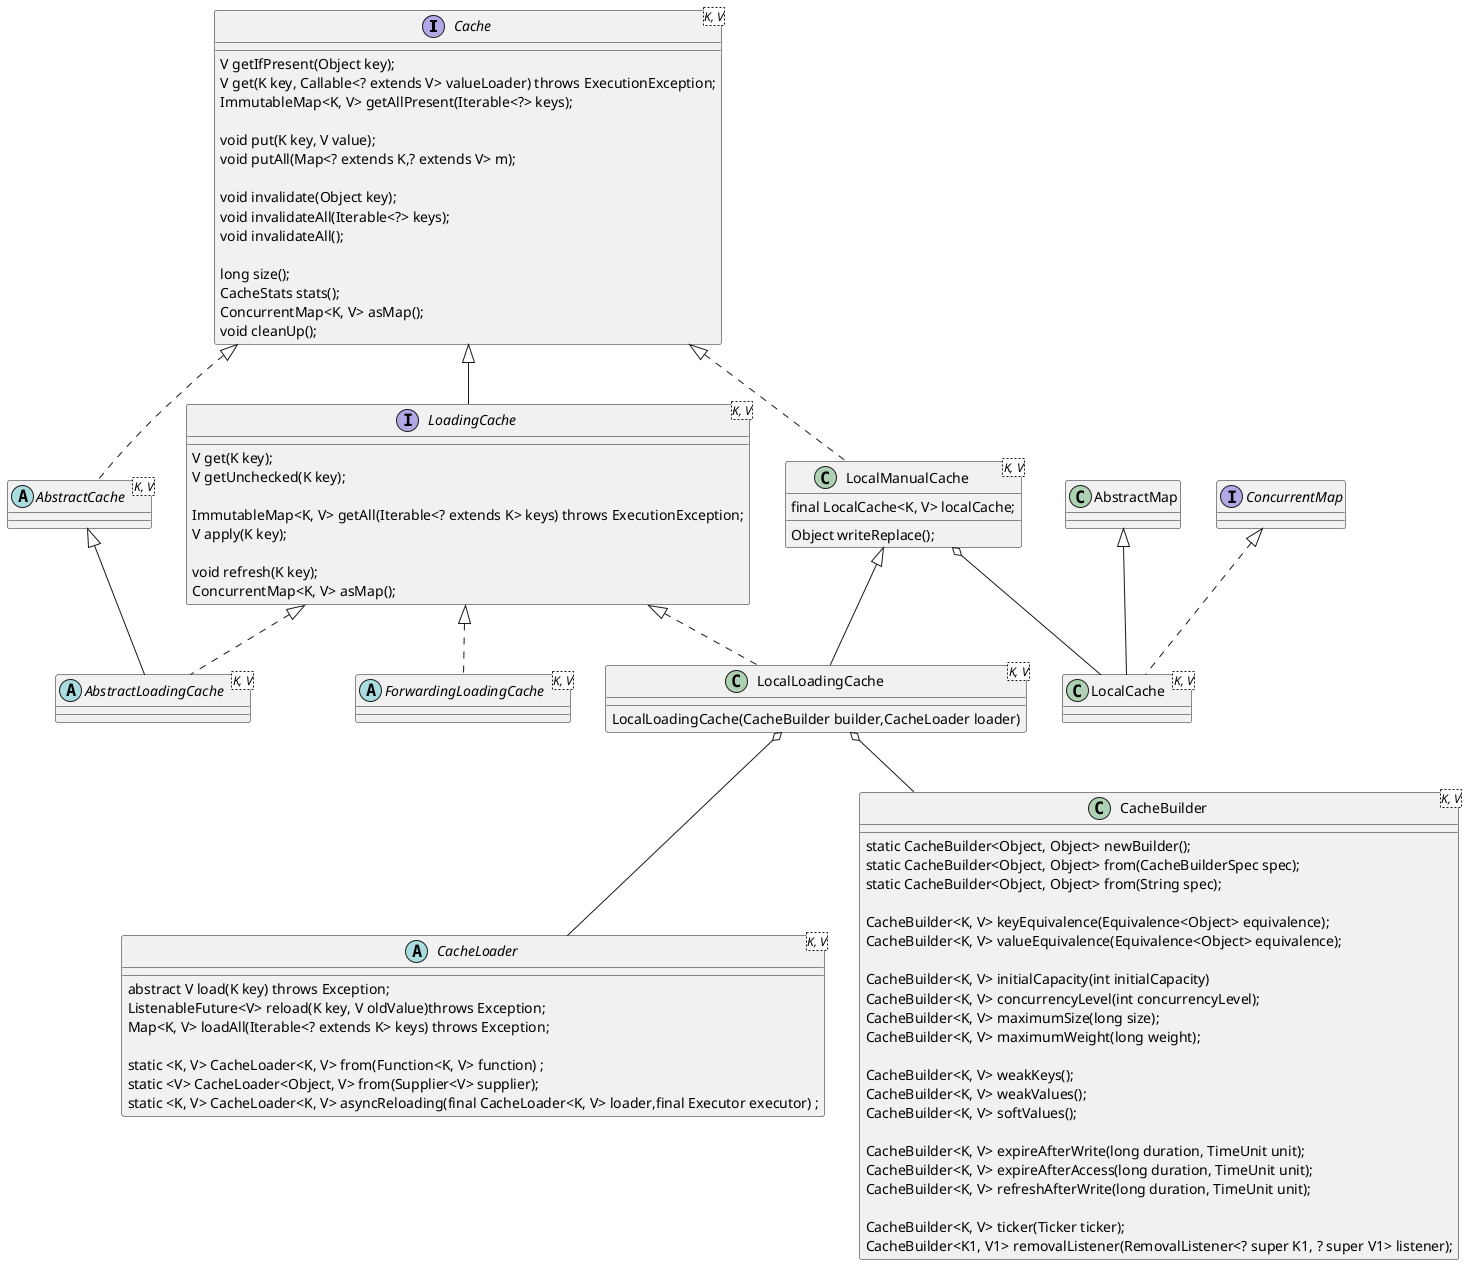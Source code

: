 @startuml
interface Cache<K, V> {
V getIfPresent(Object key);
V get(K key, Callable<? extends V> valueLoader) throws ExecutionException;
ImmutableMap<K, V> getAllPresent(Iterable<?> keys);

void put(K key, V value);
void putAll(Map<? extends K,? extends V> m);

void invalidate(Object key);
void invalidateAll(Iterable<?> keys);
void invalidateAll();

long size();
CacheStats stats();
ConcurrentMap<K, V> asMap();
void cleanUp();
}

interface LoadingCache<K, V> extends Cache{
V get(K key);
V getUnchecked(K key);

ImmutableMap<K, V> getAll(Iterable<? extends K> keys) throws ExecutionException;
V apply(K key);

void refresh(K key);
ConcurrentMap<K, V> asMap();
}

class LocalManualCache<K, V> implements Cache{
final LocalCache<K, V> localCache;
Object writeReplace();
}

class LocalCache<K, V> extends AbstractMap implements ConcurrentMap{
}

class LocalLoadingCache<K, V> extends LocalManualCache implements LoadingCache{
LocalLoadingCache(CacheBuilder builder,CacheLoader loader)

}

abstract class AbstractCache<K, V> implements Cache {

}

abstract class AbstractLoadingCache<K, V> extends AbstractCache implements LoadingCache{

}

abstract class ForwardingLoadingCache<K, V> implements LoadingCache {
}

abstract class CacheLoader<K, V> {

abstract V load(K key) throws Exception;
ListenableFuture<V> reload(K key, V oldValue)throws Exception;
Map<K, V> loadAll(Iterable<? extends K> keys) throws Exception;

static <K, V> CacheLoader<K, V> from(Function<K, V> function) ;
static <V> CacheLoader<Object, V> from(Supplier<V> supplier);
static <K, V> CacheLoader<K, V> asyncReloading(final CacheLoader<K, V> loader,final Executor executor) ;
}

class CacheBuilder<K, V> {
static CacheBuilder<Object, Object> newBuilder();
static CacheBuilder<Object, Object> from(CacheBuilderSpec spec);
static CacheBuilder<Object, Object> from(String spec);

CacheBuilder<K, V> keyEquivalence(Equivalence<Object> equivalence);
CacheBuilder<K, V> valueEquivalence(Equivalence<Object> equivalence);

CacheBuilder<K, V> initialCapacity(int initialCapacity)
CacheBuilder<K, V> concurrencyLevel(int concurrencyLevel);
CacheBuilder<K, V> maximumSize(long size);
CacheBuilder<K, V> maximumWeight(long weight);

CacheBuilder<K, V> weakKeys();
CacheBuilder<K, V> weakValues();
CacheBuilder<K, V> softValues();

CacheBuilder<K, V> expireAfterWrite(long duration, TimeUnit unit);
CacheBuilder<K, V> expireAfterAccess(long duration, TimeUnit unit);
CacheBuilder<K, V> refreshAfterWrite(long duration, TimeUnit unit);

CacheBuilder<K, V> ticker(Ticker ticker);
CacheBuilder<K1, V1> removalListener(RemovalListener<? super K1, ? super V1> listener);
}

LocalLoadingCache o-- CacheBuilder
LocalLoadingCache o-- CacheLoader
LocalManualCache o-- LocalCache

@enduml